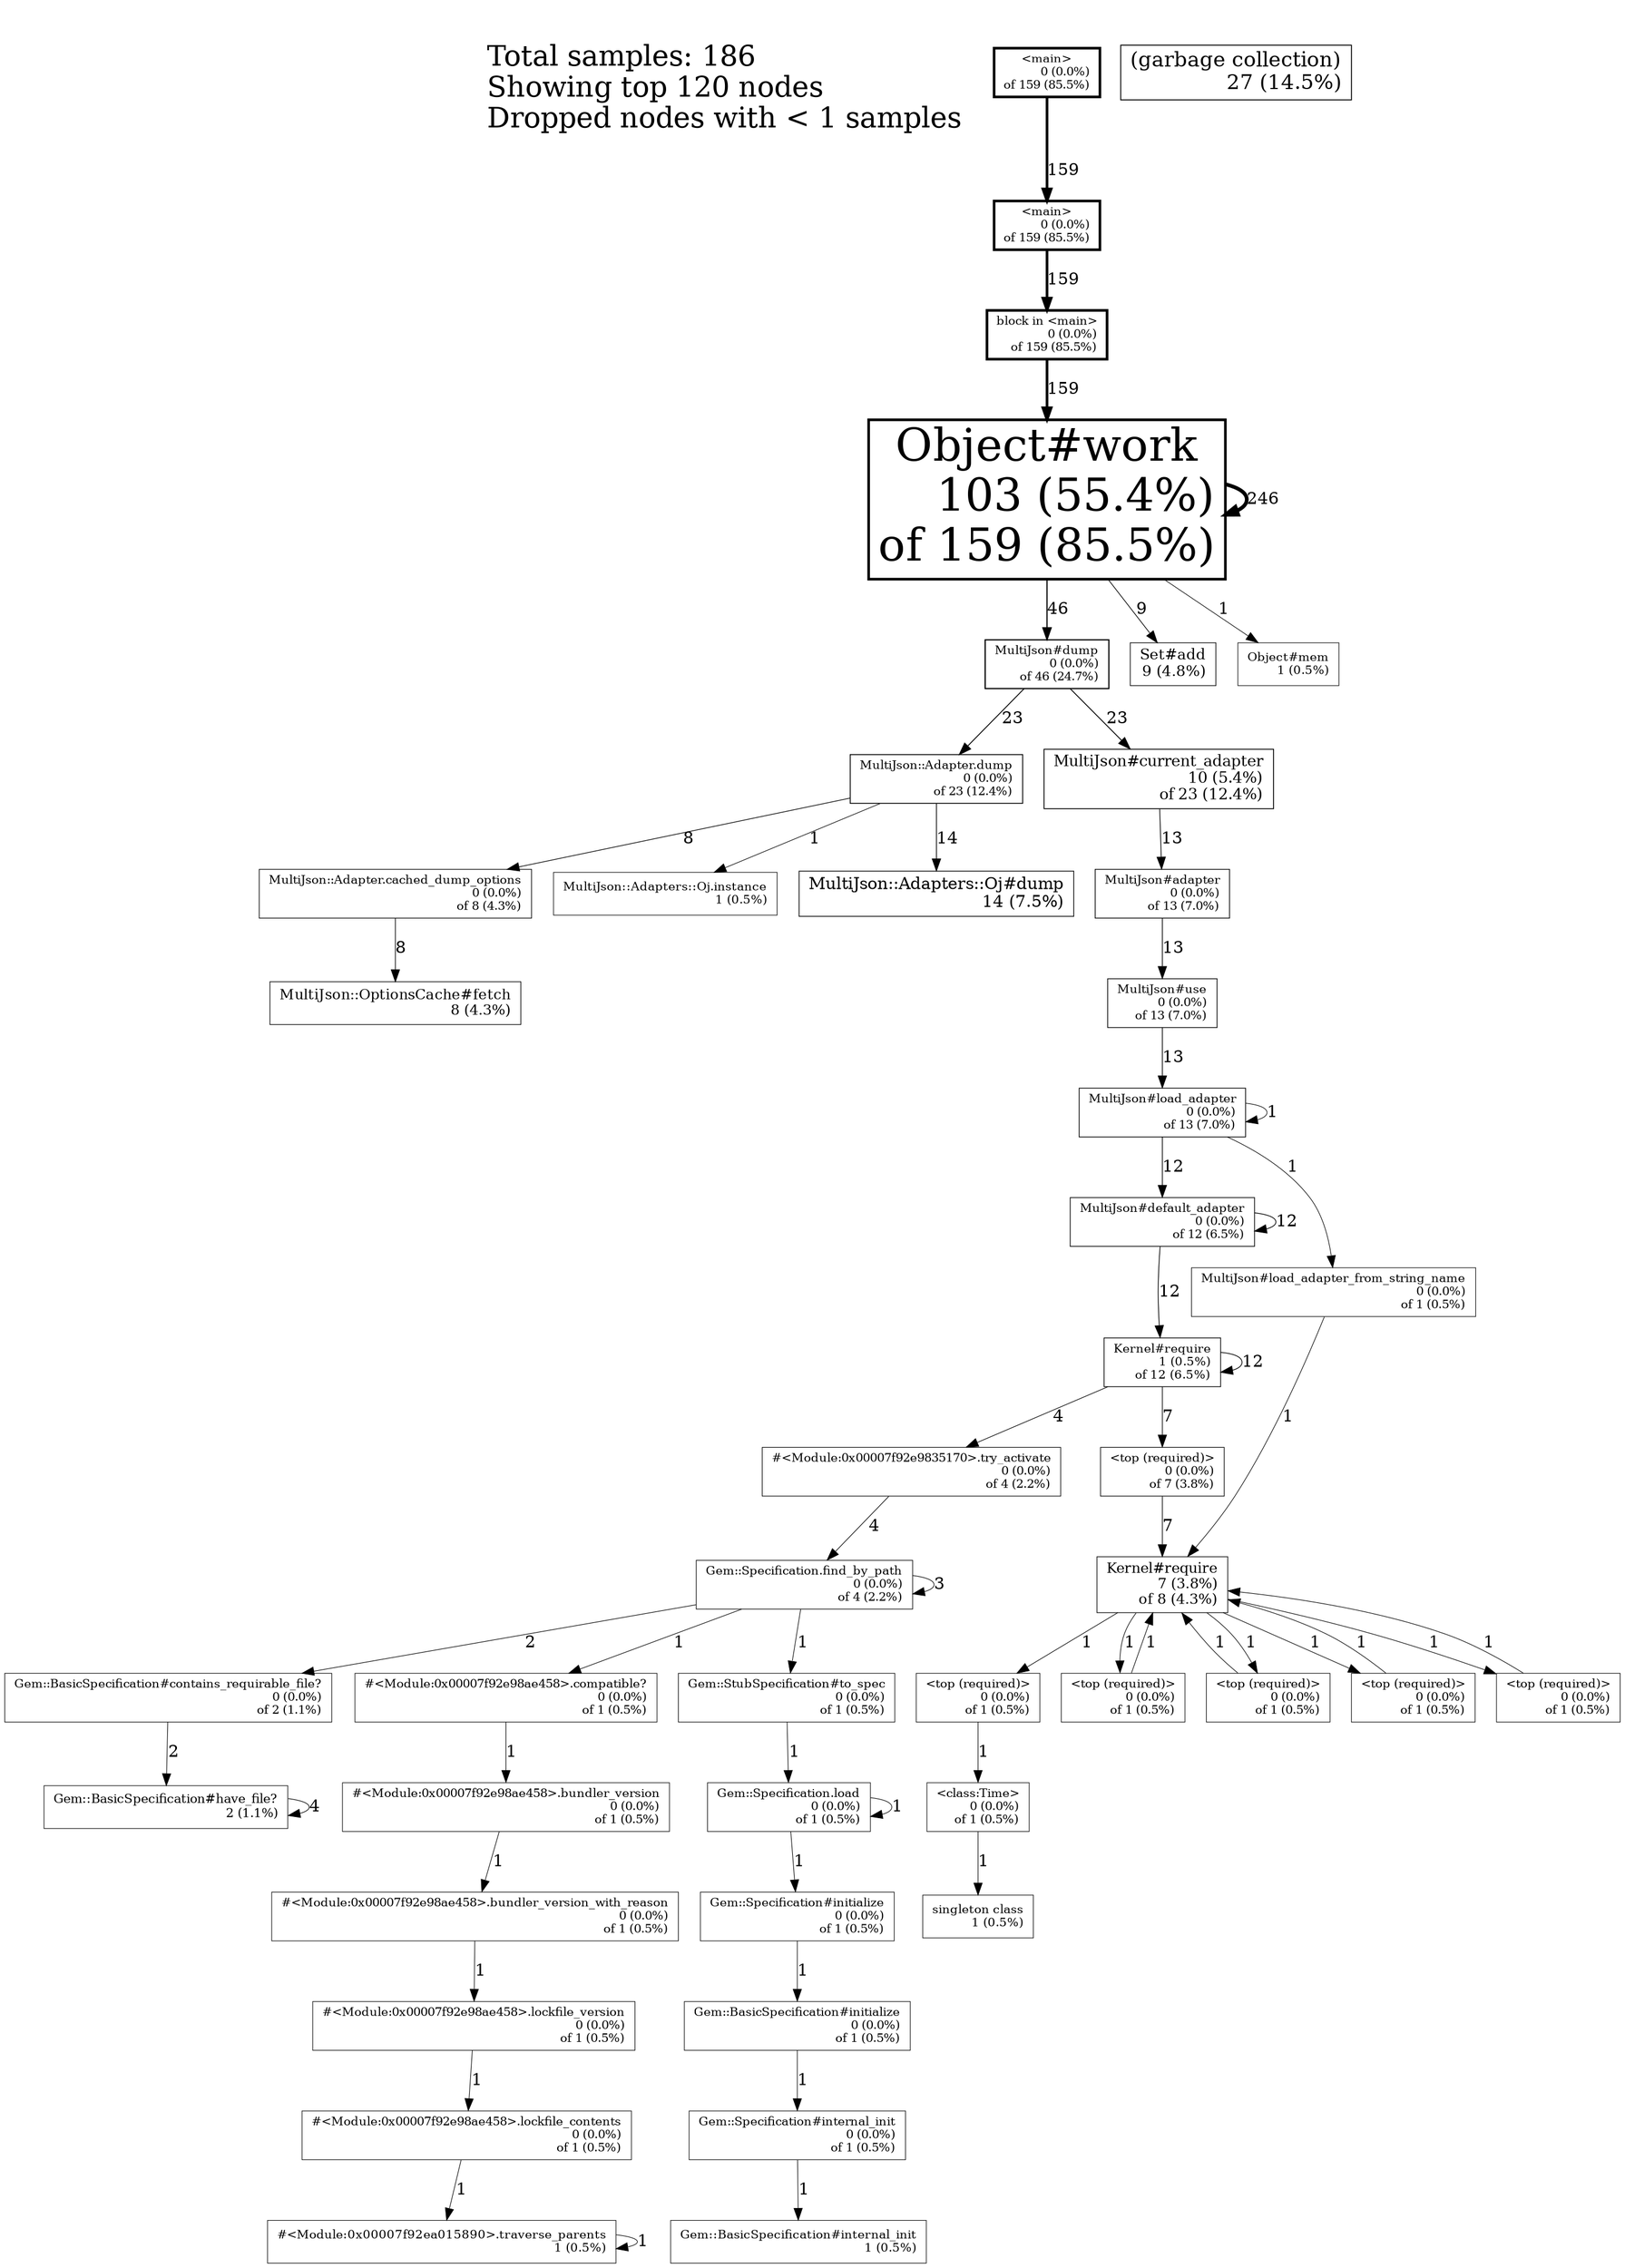 digraph profile {
Legend [shape=box,fontsize=24,shape=plaintext,label="
Total samples: 186\lShowing top 120 nodes\lDropped nodes with < 1 samples\l"];
  "70134479904940" [size=2.209677419354839] [fontsize=10.0] [penwidth="2.209677419354839"] [shape=box] [label="<main>\n0 (0.0%)\rof 159 (85.5%)\r"];
  "70134484030820" [size=2.209677419354839] [fontsize=38.0] [penwidth="2.209677419354839"] [shape=box] [label="Object#work\n103 (55.4%)\rof 159 (85.5%)\r"];
  "70134480229440" [size=2.209677419354839] [fontsize=10.0] [penwidth="2.209677419354839"] [shape=box] [label="block in <main>\n0 (0.0%)\rof 159 (85.5%)\r"];
  "70134483995740" [size=2.209677419354839] [fontsize=10.0] [penwidth="2.209677419354839"] [shape=box] [label="<main>\n0 (0.0%)\rof 159 (85.5%)\r"];
  "70134484027260" [size=0.9946236559139785] [fontsize=10.0] [penwidth="0.9946236559139785"] [shape=box] [label="MultiJson#dump\n0 (0.0%)\rof 46 (24.7%)\r"];
  "313" [size=0.7903225806451613] [fontsize=17.33980582524272] [penwidth="0.7903225806451613"] [shape=box] [label="(garbage collection)\n27 (14.5%)\r"];
  "70134480812440" [size=0.7473118279569892] [fontsize=10.0] [penwidth="0.7473118279569892"] [shape=box] [label="MultiJson::Adapter.dump\n0 (0.0%)\rof 23 (12.4%)\r"];
  "70134484027200" [size=0.7473118279569892] [fontsize=12.718446601941748] [penwidth="0.7473118279569892"] [shape=box] [label="MultiJson#current_adapter\n10 (5.4%)\rof 23 (12.4%)\r"];
  "70134480811240" [size=0.6505376344086021] [fontsize=13.805825242718447] [penwidth="0.6505376344086021"] [shape=box] [label="MultiJson::Adapters::Oj#dump\n14 (7.5%)\r"];
  "70134484027180" [size=0.6397849462365591] [fontsize=10.0] [penwidth="0.6397849462365591"] [shape=box] [label="MultiJson#adapter\n0 (0.0%)\rof 13 (7.0%)\r"];
  "70134484027140" [size=0.6397849462365591] [fontsize=10.0] [penwidth="0.6397849462365591"] [shape=box] [label="MultiJson#load_adapter\n0 (0.0%)\rof 13 (7.0%)\r"];
  "70134484027160" [size=0.6397849462365591] [fontsize=10.0] [penwidth="0.6397849462365591"] [shape=box] [label="MultiJson#use\n0 (0.0%)\rof 13 (7.0%)\r"];
  "70134480455040" [size=0.6290322580645161] [fontsize=10.271844660194175] [penwidth="0.6290322580645161"] [shape=box] [label="Kernel#require\n1 (0.5%)\rof 12 (6.5%)\r"];
  "70134484027120" [size=0.6290322580645161] [fontsize=10.0] [penwidth="0.6290322580645161"] [shape=box] [label="MultiJson#default_adapter\n0 (0.0%)\rof 12 (6.5%)\r"];
  "70134484116460" [size=0.5967741935483871] [fontsize=12.446601941747574] [penwidth="0.5967741935483871"] [shape=box] [label="Set#add\n9 (4.8%)\r"];
  "70134480812400" [size=0.5860215053763441] [fontsize=10.0] [penwidth="0.5860215053763441"] [shape=box] [label="MultiJson::Adapter.cached_dump_options\n0 (0.0%)\rof 8 (4.3%)\r"];
  "70134480624660" [size=0.5860215053763441] [fontsize=11.902912621359224] [penwidth="0.5860215053763441"] [shape=box] [label="Kernel#require\n7 (3.8%)\rof 8 (4.3%)\r"];
  "70134480810960" [size=0.5860215053763441] [fontsize=12.174757281553397] [penwidth="0.5860215053763441"] [shape=box] [label="MultiJson::OptionsCache#fetch\n8 (4.3%)\r"];
  "70134480606820" [size=0.5752688172043011] [fontsize=10.0] [penwidth="0.5752688172043011"] [shape=box] [label="<top (required)>\n0 (0.0%)\rof 7 (3.8%)\r"];
  "70134479824040" [size=0.543010752688172] [fontsize=10.0] [penwidth="0.543010752688172"] [shape=box] [label="#<Module:0x00007f92e9835170>.try_activate\n0 (0.0%)\rof 4 (2.2%)\r"];
  "70134480258640" [size=0.543010752688172] [fontsize=10.0] [penwidth="0.543010752688172"] [shape=box] [label="Gem::Specification.find_by_path\n0 (0.0%)\rof 4 (2.2%)\r"];
  "70134483968380" [size=0.521505376344086] [fontsize=10.54368932038835] [penwidth="0.521505376344086"] [shape=box] [label="Gem::BasicSpecification#have_file?\n2 (1.1%)\r"];
  "70134483968880" [size=0.521505376344086] [fontsize=10.0] [penwidth="0.521505376344086"] [shape=box] [label="Gem::BasicSpecification#contains_requirable_file?\n0 (0.0%)\rof 2 (1.1%)\r"];
  "70134484030840" [size=0.510752688172043] [fontsize=10.271844660194175] [penwidth="0.510752688172043"] [shape=box] [label="Object#mem\n1 (0.5%)\r"];
  "70134480071200" [size=0.510752688172043] [fontsize=10.0] [penwidth="0.510752688172043"] [shape=box] [label="#<Module:0x00007f92e98ae458>.lockfile_contents\n0 (0.0%)\rof 1 (0.5%)\r"];
  "70134480071500" [size=0.510752688172043] [fontsize=10.0] [penwidth="0.510752688172043"] [shape=box] [label="#<Module:0x00007f92e98ae458>.lockfile_version\n0 (0.0%)\rof 1 (0.5%)\r"];
  "70134480072400" [size=0.510752688172043] [fontsize=10.0] [penwidth="0.510752688172043"] [shape=box] [label="#<Module:0x00007f92e98ae458>.bundler_version_with_reason\n0 (0.0%)\rof 1 (0.5%)\r"];
  "70134480072580" [size=0.510752688172043] [fontsize=10.0] [penwidth="0.510752688172043"] [shape=box] [label="#<Module:0x00007f92e98ae458>.bundler_version\n0 (0.0%)\rof 1 (0.5%)\r"];
  "70134480072100" [size=0.510752688172043] [fontsize=10.0] [penwidth="0.510752688172043"] [shape=box] [label="#<Module:0x00007f92e98ae458>.compatible?\n0 (0.0%)\rof 1 (0.5%)\r"];
  "70134483968640" [size=0.510752688172043] [fontsize=10.271844660194175] [penwidth="0.510752688172043"] [shape=box] [label="Gem::BasicSpecification#internal_init\n1 (0.5%)\r"];
  "70134480245320" [size=0.510752688172043] [fontsize=10.0] [penwidth="0.510752688172043"] [shape=box] [label="Gem::Specification#internal_init\n0 (0.0%)\rof 1 (0.5%)\r"];
  "70134483969000" [size=0.510752688172043] [fontsize=10.0] [penwidth="0.510752688172043"] [shape=box] [label="Gem::BasicSpecification#initialize\n0 (0.0%)\rof 1 (0.5%)\r"];
  "70134480245480" [size=0.510752688172043] [fontsize=10.0] [penwidth="0.510752688172043"] [shape=box] [label="Gem::Specification#initialize\n0 (0.0%)\rof 1 (0.5%)\r"];
  "70134480258380" [size=0.510752688172043] [fontsize=10.0] [penwidth="0.510752688172043"] [shape=box] [label="Gem::Specification.load\n0 (0.0%)\rof 1 (0.5%)\r"];
  "70134484015340" [size=0.510752688172043] [fontsize=10.0] [penwidth="0.510752688172043"] [shape=box] [label="Gem::StubSpecification#to_spec\n0 (0.0%)\rof 1 (0.5%)\r"];
  "70134480682520" [size=0.510752688172043] [fontsize=10.0] [penwidth="0.510752688172043"] [shape=box] [label="<top (required)>\n0 (0.0%)\rof 1 (0.5%)\r"];
  "70134484373420" [size=0.510752688172043] [fontsize=10.0] [penwidth="0.510752688172043"] [shape=box] [label="<top (required)>\n0 (0.0%)\rof 1 (0.5%)\r"];
  "70134480762720" [size=0.510752688172043] [fontsize=10.271844660194175] [penwidth="0.510752688172043"] [shape=box] [label="singleton class\n1 (0.5%)\r"];
  "70134480762780" [size=0.510752688172043] [fontsize=10.0] [penwidth="0.510752688172043"] [shape=box] [label="<class:Time>\n0 (0.0%)\rof 1 (0.5%)\r"];
  "70134480762900" [size=0.510752688172043] [fontsize=10.0] [penwidth="0.510752688172043"] [shape=box] [label="<top (required)>\n0 (0.0%)\rof 1 (0.5%)\r"];
  "70134480796760" [size=0.510752688172043] [fontsize=10.0] [penwidth="0.510752688172043"] [shape=box] [label="<top (required)>\n0 (0.0%)\rof 1 (0.5%)\r"];
  "70134480775720" [size=0.510752688172043] [fontsize=10.0] [penwidth="0.510752688172043"] [shape=box] [label="<top (required)>\n0 (0.0%)\rof 1 (0.5%)\r"];
  "70134480778040" [size=0.510752688172043] [fontsize=10.0] [penwidth="0.510752688172043"] [shape=box] [label="MultiJson#load_adapter_from_string_name\n0 (0.0%)\rof 1 (0.5%)\r"];
  "70134480812120" [size=0.510752688172043] [fontsize=10.271844660194175] [penwidth="0.510752688172043"] [shape=box] [label="MultiJson::Adapters::Oj.instance\n1 (0.5%)\r"];
  "70134483954580" [size=0.510752688172043] [fontsize=10.271844660194175] [penwidth="0.510752688172043"] [shape=box] [label="#<Module:0x00007f92ea015890>.traverse_parents\n1 (0.5%)\r"];
  "70134479904940" -> "70134483995740" [label="159"] [weight="159"] [penwidth="2.209677419354839"];
  "70134484030820" -> "70134484027260" [label="46"] [weight="46"] [penwidth="0.9946236559139785"];
  "70134484030820" -> "70134484030820" [label="246"] [weight="246"] [penwidth="3.1451612903225805"];
  "70134484030820" -> "70134484116460" [label="9"] [weight="9"] [penwidth="0.5967741935483871"];
  "70134484030820" -> "70134484030840" [label="1"] [weight="1"] [penwidth="0.510752688172043"];
  "70134480229440" -> "70134484030820" [label="159"] [weight="159"] [penwidth="2.209677419354839"];
  "70134483995740" -> "70134480229440" [label="159"] [weight="159"] [penwidth="2.209677419354839"];
  "70134484027260" -> "70134484027200" [label="23"] [weight="23"] [penwidth="0.7473118279569892"];
  "70134484027260" -> "70134480812440" [label="23"] [weight="23"] [penwidth="0.7473118279569892"];
  "70134480812440" -> "70134480811240" [label="14"] [weight="14"] [penwidth="0.6505376344086021"];
  "70134480812440" -> "70134480812400" [label="8"] [weight="8"] [penwidth="0.5860215053763441"];
  "70134480812440" -> "70134480812120" [label="1"] [weight="1"] [penwidth="0.510752688172043"];
  "70134484027200" -> "70134484027180" [label="13"] [weight="13"] [penwidth="0.6397849462365591"];
  "70134484027180" -> "70134484027160" [label="13"] [weight="13"] [penwidth="0.6397849462365591"];
  "70134484027140" -> "70134484027120" [label="12"] [weight="12"] [penwidth="0.6290322580645161"];
  "70134484027140" -> "70134480778040" [label="1"] [weight="1"] [penwidth="0.510752688172043"];
  "70134484027140" -> "70134484027140" [label="1"] [weight="1"] [penwidth="0.510752688172043"];
  "70134484027160" -> "70134484027140" [label="13"] [weight="13"] [penwidth="0.6397849462365591"];
  "70134480455040" -> "70134479824040" [label="4"] [weight="4"] [penwidth="0.543010752688172"];
  "70134480455040" -> "70134480455040" [label="12"] [weight="12"] [penwidth="0.6290322580645161"];
  "70134480455040" -> "70134480606820" [label="7"] [weight="7"] [penwidth="0.5752688172043011"];
  "70134484027120" -> "70134480455040" [label="12"] [weight="12"] [penwidth="0.6290322580645161"];
  "70134484027120" -> "70134484027120" [label="12"] [weight="12"] [penwidth="0.6290322580645161"];
  "70134480812400" -> "70134480810960" [label="8"] [weight="8"] [penwidth="0.5860215053763441"];
  "70134480624660" -> "70134480682520" [label="1"] [weight="1"] [penwidth="0.510752688172043"];
  "70134480624660" -> "70134484373420" [label="1"] [weight="1"] [penwidth="0.510752688172043"];
  "70134480624660" -> "70134480762900" [label="1"] [weight="1"] [penwidth="0.510752688172043"];
  "70134480624660" -> "70134480796760" [label="1"] [weight="1"] [penwidth="0.510752688172043"];
  "70134480624660" -> "70134480775720" [label="1"] [weight="1"] [penwidth="0.510752688172043"];
  "70134480606820" -> "70134480624660" [label="7"] [weight="7"] [penwidth="0.5752688172043011"];
  "70134479824040" -> "70134480258640" [label="4"] [weight="4"] [penwidth="0.543010752688172"];
  "70134480258640" -> "70134480072100" [label="1"] [weight="1"] [penwidth="0.510752688172043"];
  "70134480258640" -> "70134480258640" [label="3"] [weight="3"] [penwidth="0.532258064516129"];
  "70134480258640" -> "70134483968880" [label="2"] [weight="2"] [penwidth="0.521505376344086"];
  "70134480258640" -> "70134484015340" [label="1"] [weight="1"] [penwidth="0.510752688172043"];
  "70134483968380" -> "70134483968380" [label="4"] [weight="4"] [penwidth="0.543010752688172"];
  "70134483968880" -> "70134483968380" [label="2"] [weight="2"] [penwidth="0.521505376344086"];
  "70134480071200" -> "70134483954580" [label="1"] [weight="1"] [penwidth="0.510752688172043"];
  "70134480071500" -> "70134480071200" [label="1"] [weight="1"] [penwidth="0.510752688172043"];
  "70134480072400" -> "70134480071500" [label="1"] [weight="1"] [penwidth="0.510752688172043"];
  "70134480072580" -> "70134480072400" [label="1"] [weight="1"] [penwidth="0.510752688172043"];
  "70134480072100" -> "70134480072580" [label="1"] [weight="1"] [penwidth="0.510752688172043"];
  "70134480245320" -> "70134483968640" [label="1"] [weight="1"] [penwidth="0.510752688172043"];
  "70134483969000" -> "70134480245320" [label="1"] [weight="1"] [penwidth="0.510752688172043"];
  "70134480245480" -> "70134483969000" [label="1"] [weight="1"] [penwidth="0.510752688172043"];
  "70134480258380" -> "70134480245480" [label="1"] [weight="1"] [penwidth="0.510752688172043"];
  "70134480258380" -> "70134480258380" [label="1"] [weight="1"] [penwidth="0.510752688172043"];
  "70134484015340" -> "70134480258380" [label="1"] [weight="1"] [penwidth="0.510752688172043"];
  "70134480682520" -> "70134480624660" [label="1"] [weight="1"] [penwidth="0.510752688172043"];
  "70134484373420" -> "70134480624660" [label="1"] [weight="1"] [penwidth="0.510752688172043"];
  "70134480762780" -> "70134480762720" [label="1"] [weight="1"] [penwidth="0.510752688172043"];
  "70134480762900" -> "70134480762780" [label="1"] [weight="1"] [penwidth="0.510752688172043"];
  "70134480796760" -> "70134480624660" [label="1"] [weight="1"] [penwidth="0.510752688172043"];
  "70134480775720" -> "70134480624660" [label="1"] [weight="1"] [penwidth="0.510752688172043"];
  "70134480778040" -> "70134480624660" [label="1"] [weight="1"] [penwidth="0.510752688172043"];
  "70134483954580" -> "70134483954580" [label="1"] [weight="1"] [penwidth="0.510752688172043"];
}
